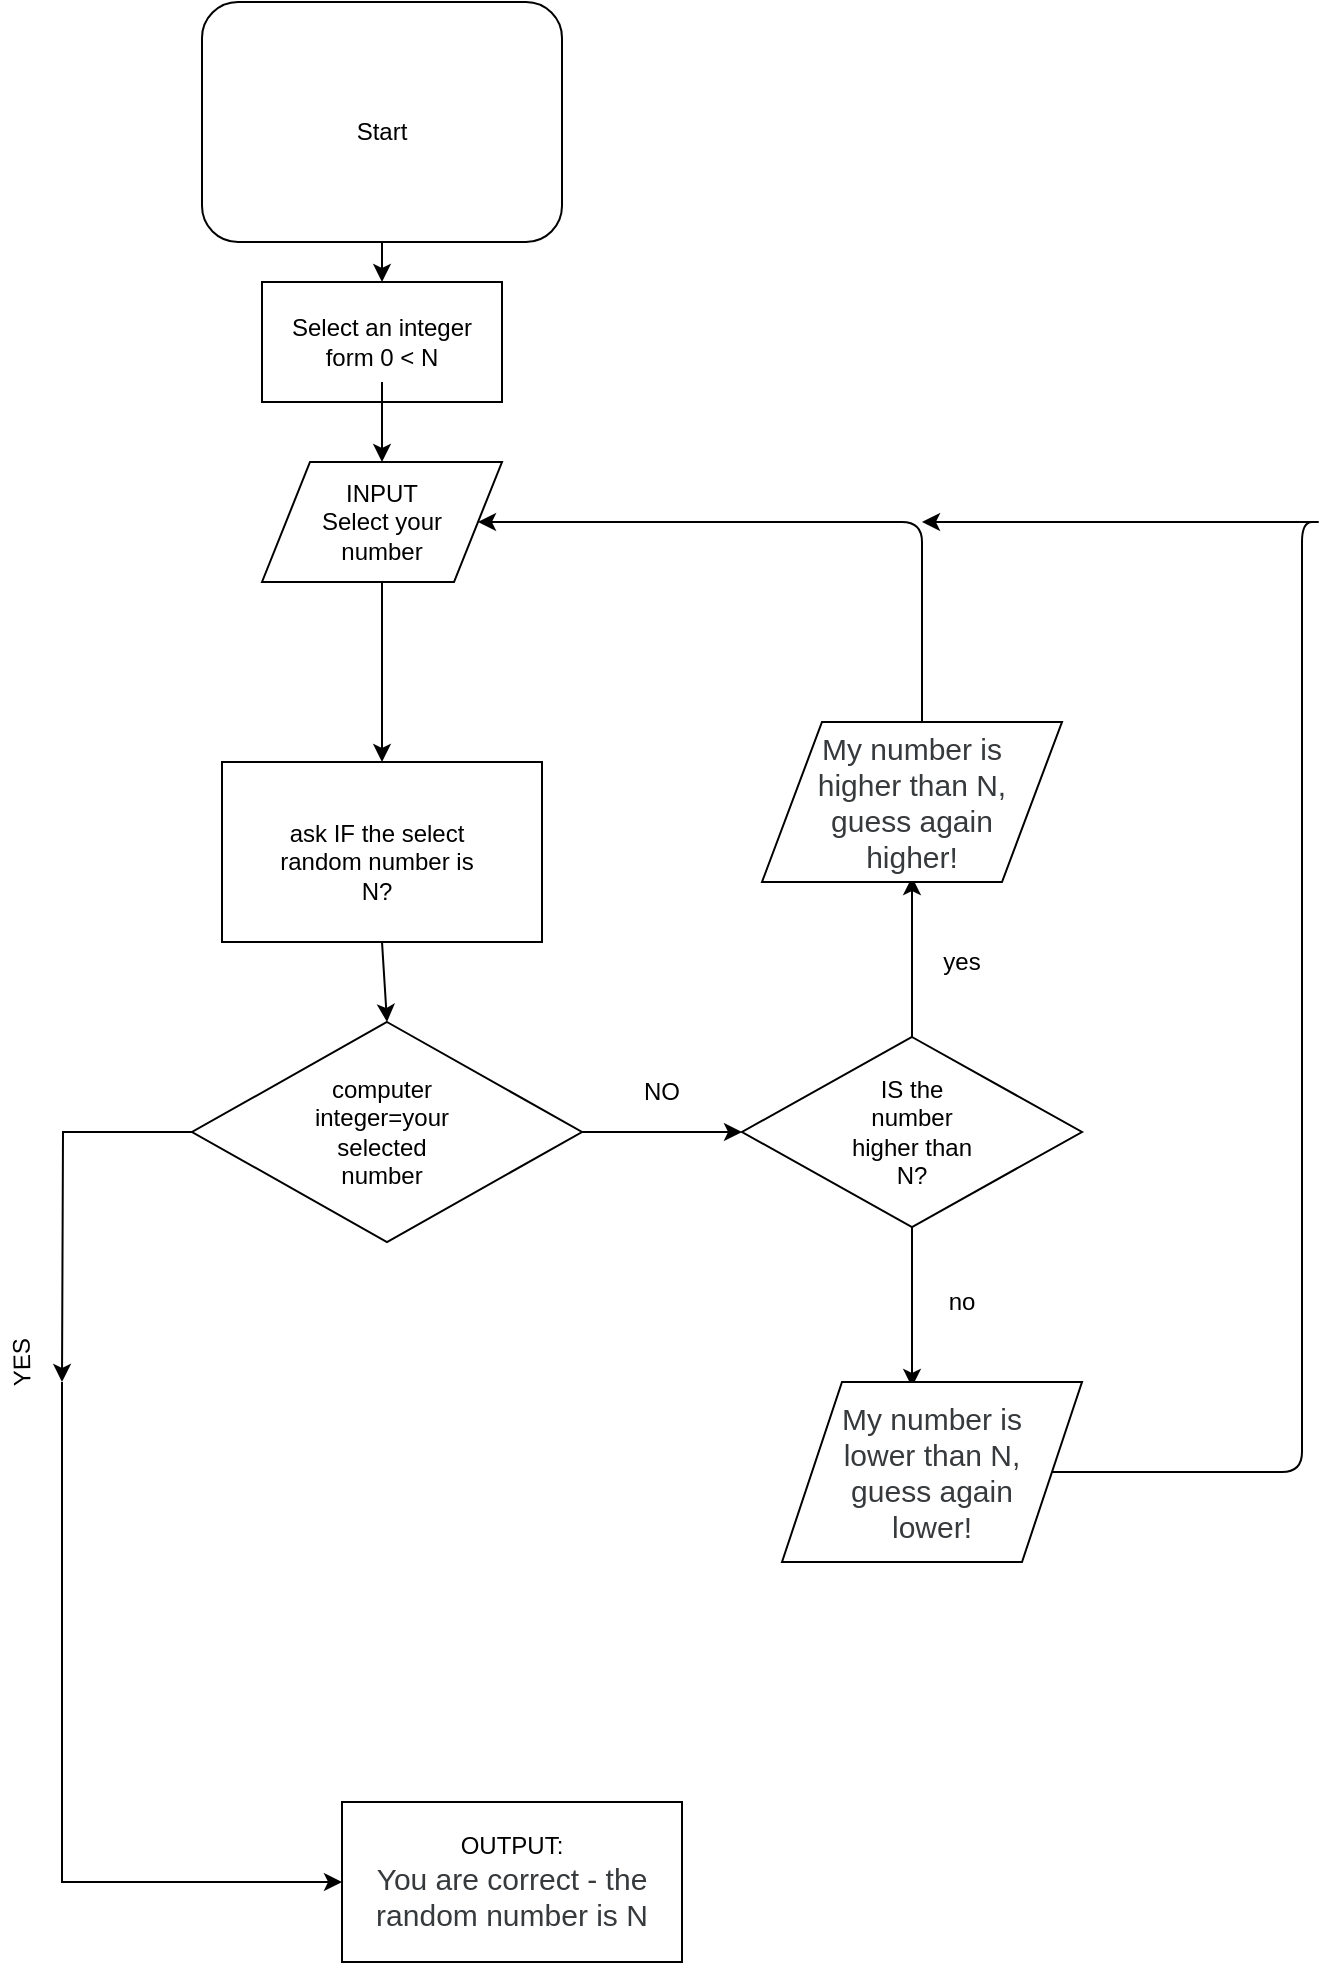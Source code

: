 <mxfile version="13.1.3" type="device" pages="2"><diagram id="eF5q8SU3QVTXkuTUaCaC" name="Page-1"><mxGraphModel dx="1837" dy="1023" grid="1" gridSize="10" guides="1" tooltips="1" connect="1" arrows="1" fold="1" page="1" pageScale="1" pageWidth="827" pageHeight="1169" math="0" shadow="0"><root><mxCell id="0"/><mxCell id="1" parent="0"/><mxCell id="7tZIAlN4nHVjMEDkyiZ4-1" value="" style="rounded=1;whiteSpace=wrap;html=1;" vertex="1" parent="1"><mxGeometry x="110" y="50" width="180" height="120" as="geometry"/></mxCell><mxCell id="7tZIAlN4nHVjMEDkyiZ4-2" value="Start" style="text;html=1;strokeColor=none;fillColor=none;align=center;verticalAlign=middle;whiteSpace=wrap;rounded=0;" vertex="1" parent="1"><mxGeometry x="130" y="80" width="140" height="70" as="geometry"/></mxCell><mxCell id="7tZIAlN4nHVjMEDkyiZ4-4" value="" style="rounded=0;whiteSpace=wrap;html=1;" vertex="1" parent="1"><mxGeometry x="120" y="430" width="160" height="90" as="geometry"/></mxCell><mxCell id="7tZIAlN4nHVjMEDkyiZ4-5" value="ask IF the select random number is N?" style="text;html=1;strokeColor=none;fillColor=none;align=center;verticalAlign=middle;whiteSpace=wrap;rounded=0;" vertex="1" parent="1"><mxGeometry x="140" y="450" width="115" height="60" as="geometry"/></mxCell><mxCell id="7tZIAlN4nHVjMEDkyiZ4-6" value="" style="endArrow=classic;html=1;exitX=0.5;exitY=1;exitDx=0;exitDy=0;entryX=0.5;entryY=0;entryDx=0;entryDy=0;" edge="1" parent="1" source="7tZIAlN4nHVjMEDkyiZ4-4" target="7tZIAlN4nHVjMEDkyiZ4-7"><mxGeometry width="50" height="50" relative="1" as="geometry"><mxPoint x="270" y="510" as="sourcePoint"/><mxPoint x="200" y="520" as="targetPoint"/></mxGeometry></mxCell><mxCell id="7tZIAlN4nHVjMEDkyiZ4-49" value="" style="edgeStyle=orthogonalEdgeStyle;rounded=0;orthogonalLoop=1;jettySize=auto;html=1;" edge="1" parent="1" source="7tZIAlN4nHVjMEDkyiZ4-7"><mxGeometry relative="1" as="geometry"><mxPoint x="380" y="615" as="targetPoint"/></mxGeometry></mxCell><mxCell id="7tZIAlN4nHVjMEDkyiZ4-7" value="" style="rhombus;whiteSpace=wrap;html=1;" vertex="1" parent="1"><mxGeometry x="105" y="560" width="195" height="110" as="geometry"/></mxCell><mxCell id="7tZIAlN4nHVjMEDkyiZ4-19" style="edgeStyle=orthogonalEdgeStyle;rounded=0;orthogonalLoop=1;jettySize=auto;html=1;exitX=0;exitY=0.5;exitDx=0;exitDy=0;" edge="1" parent="1" source="7tZIAlN4nHVjMEDkyiZ4-7"><mxGeometry relative="1" as="geometry"><mxPoint x="40" y="740" as="targetPoint"/></mxGeometry></mxCell><mxCell id="7tZIAlN4nHVjMEDkyiZ4-10" value="computer integer=your selected number" style="text;html=1;strokeColor=none;fillColor=none;align=center;verticalAlign=middle;whiteSpace=wrap;rounded=0;" vertex="1" parent="1"><mxGeometry x="155" y="585" width="90" height="60" as="geometry"/></mxCell><mxCell id="7tZIAlN4nHVjMEDkyiZ4-14" value="" style="endArrow=classic;html=1;exitX=0.5;exitY=1;exitDx=0;exitDy=0;" edge="1" parent="1" source="7tZIAlN4nHVjMEDkyiZ4-1"><mxGeometry width="50" height="50" relative="1" as="geometry"><mxPoint x="260" y="210" as="sourcePoint"/><mxPoint x="200" y="190" as="targetPoint"/></mxGeometry></mxCell><mxCell id="7tZIAlN4nHVjMEDkyiZ4-24" value="" style="edgeStyle=orthogonalEdgeStyle;rounded=0;orthogonalLoop=1;jettySize=auto;html=1;" edge="1" parent="1" target="7tZIAlN4nHVjMEDkyiZ4-25"><mxGeometry relative="1" as="geometry"><mxPoint x="40" y="740" as="sourcePoint"/><mxPoint x="240" y="1000" as="targetPoint"/><Array as="points"><mxPoint x="40" y="960"/><mxPoint x="40" y="960"/></Array></mxGeometry></mxCell><mxCell id="7tZIAlN4nHVjMEDkyiZ4-22" value="YES" style="text;html=1;strokeColor=none;fillColor=none;align=center;verticalAlign=middle;whiteSpace=wrap;rounded=0;rotation=-91;" vertex="1" parent="1"><mxGeometry y="720" width="40" height="20" as="geometry"/></mxCell><mxCell id="7tZIAlN4nHVjMEDkyiZ4-25" value="" style="rounded=0;whiteSpace=wrap;html=1;" vertex="1" parent="1"><mxGeometry x="180" y="950" width="170" height="80" as="geometry"/></mxCell><mxCell id="7tZIAlN4nHVjMEDkyiZ4-26" value="OUTPUT:&lt;br&gt;&lt;span style=&quot;color: rgb(55 , 58 , 60) ; font-family: , &amp;#34;blinkmacsystemfont&amp;#34; , &amp;#34;segoe ui&amp;#34; , &amp;#34;roboto&amp;#34; , &amp;#34;helvetica neue&amp;#34; , &amp;#34;arial&amp;#34; , sans-serif , &amp;#34;apple color emoji&amp;#34; , &amp;#34;segoe ui emoji&amp;#34; , &amp;#34;segoe ui symbol&amp;#34; ; font-size: 15px ; text-align: left ; background-color: rgb(255 , 255 , 255)&quot;&gt;You are correct - the random number is N&lt;/span&gt;" style="text;html=1;strokeColor=none;fillColor=none;align=center;verticalAlign=middle;whiteSpace=wrap;rounded=0;" vertex="1" parent="1"><mxGeometry x="180" y="960" width="170" height="60" as="geometry"/></mxCell><mxCell id="7tZIAlN4nHVjMEDkyiZ4-31" value="" style="rounded=0;whiteSpace=wrap;html=1;" vertex="1" parent="1"><mxGeometry x="140" y="190" width="120" height="60" as="geometry"/></mxCell><mxCell id="7tZIAlN4nHVjMEDkyiZ4-36" value="" style="edgeStyle=orthogonalEdgeStyle;rounded=0;orthogonalLoop=1;jettySize=auto;html=1;" edge="1" parent="1" source="7tZIAlN4nHVjMEDkyiZ4-34"><mxGeometry relative="1" as="geometry"><mxPoint x="200" y="280" as="targetPoint"/></mxGeometry></mxCell><mxCell id="7tZIAlN4nHVjMEDkyiZ4-34" value="Select an integer form 0 &amp;lt; N" style="text;html=1;strokeColor=none;fillColor=none;align=center;verticalAlign=middle;whiteSpace=wrap;rounded=0;" vertex="1" parent="1"><mxGeometry x="150" y="200" width="100" height="40" as="geometry"/></mxCell><mxCell id="7tZIAlN4nHVjMEDkyiZ4-37" value="" style="shape=parallelogram;perimeter=parallelogramPerimeter;whiteSpace=wrap;html=1;" vertex="1" parent="1"><mxGeometry x="140" y="280" width="120" height="60" as="geometry"/></mxCell><mxCell id="7tZIAlN4nHVjMEDkyiZ4-45" value="" style="edgeStyle=orthogonalEdgeStyle;rounded=0;orthogonalLoop=1;jettySize=auto;html=1;entryX=0.5;entryY=0;entryDx=0;entryDy=0;" edge="1" parent="1" source="7tZIAlN4nHVjMEDkyiZ4-43" target="7tZIAlN4nHVjMEDkyiZ4-4"><mxGeometry relative="1" as="geometry"><mxPoint x="200" y="420" as="targetPoint"/></mxGeometry></mxCell><mxCell id="7tZIAlN4nHVjMEDkyiZ4-43" value="INPUT&lt;br&gt;Select your number" style="text;html=1;strokeColor=none;fillColor=none;align=center;verticalAlign=middle;whiteSpace=wrap;rounded=0;" vertex="1" parent="1"><mxGeometry x="160" y="280" width="80" height="60" as="geometry"/></mxCell><mxCell id="7tZIAlN4nHVjMEDkyiZ4-52" value="NO" style="text;html=1;strokeColor=none;fillColor=none;align=center;verticalAlign=middle;whiteSpace=wrap;rounded=0;" vertex="1" parent="1"><mxGeometry x="320" y="585" width="40" height="20" as="geometry"/></mxCell><mxCell id="7tZIAlN4nHVjMEDkyiZ4-57" value="" style="edgeStyle=orthogonalEdgeStyle;rounded=0;orthogonalLoop=1;jettySize=auto;html=1;" edge="1" parent="1" source="7tZIAlN4nHVjMEDkyiZ4-54"><mxGeometry relative="1" as="geometry"><mxPoint x="465" y="487.5" as="targetPoint"/></mxGeometry></mxCell><mxCell id="7tZIAlN4nHVjMEDkyiZ4-59" value="" style="edgeStyle=orthogonalEdgeStyle;rounded=0;orthogonalLoop=1;jettySize=auto;html=1;" edge="1" parent="1" source="7tZIAlN4nHVjMEDkyiZ4-54"><mxGeometry relative="1" as="geometry"><mxPoint x="465" y="742.5" as="targetPoint"/></mxGeometry></mxCell><mxCell id="7tZIAlN4nHVjMEDkyiZ4-54" value="" style="rhombus;whiteSpace=wrap;html=1;rounded=0;" vertex="1" parent="1"><mxGeometry x="380" y="567.5" width="170" height="95" as="geometry"/></mxCell><mxCell id="7tZIAlN4nHVjMEDkyiZ4-55" value="IS the number higher than N?&lt;br&gt;" style="text;html=1;strokeColor=none;fillColor=none;align=center;verticalAlign=middle;whiteSpace=wrap;rounded=0;" vertex="1" parent="1"><mxGeometry x="430" y="590" width="70" height="50" as="geometry"/></mxCell><mxCell id="7tZIAlN4nHVjMEDkyiZ4-60" value="" style="shape=parallelogram;perimeter=parallelogramPerimeter;whiteSpace=wrap;html=1;rounded=0;" vertex="1" parent="1"><mxGeometry x="390" y="410" width="150" height="80" as="geometry"/></mxCell><mxCell id="7tZIAlN4nHVjMEDkyiZ4-61" value="" style="shape=parallelogram;perimeter=parallelogramPerimeter;whiteSpace=wrap;html=1;rounded=0;" vertex="1" parent="1"><mxGeometry x="400" y="740" width="150" height="90" as="geometry"/></mxCell><mxCell id="7tZIAlN4nHVjMEDkyiZ4-62" value="yes" style="text;html=1;strokeColor=none;fillColor=none;align=center;verticalAlign=middle;whiteSpace=wrap;rounded=0;" vertex="1" parent="1"><mxGeometry x="470" y="520" width="40" height="20" as="geometry"/></mxCell><mxCell id="7tZIAlN4nHVjMEDkyiZ4-63" value="no" style="text;html=1;strokeColor=none;fillColor=none;align=center;verticalAlign=middle;whiteSpace=wrap;rounded=0;" vertex="1" parent="1"><mxGeometry x="470" y="690" width="40" height="20" as="geometry"/></mxCell><mxCell id="7tZIAlN4nHVjMEDkyiZ4-64" value="&lt;span style=&quot;color: rgb(55 , 58 , 60) ; font-family: , &amp;#34;blinkmacsystemfont&amp;#34; , &amp;#34;segoe ui&amp;#34; , &amp;#34;roboto&amp;#34; , &amp;#34;helvetica neue&amp;#34; , &amp;#34;arial&amp;#34; , sans-serif , &amp;#34;apple color emoji&amp;#34; , &amp;#34;segoe ui emoji&amp;#34; , &amp;#34;segoe ui symbol&amp;#34; ; font-size: 15px ; text-align: left ; background-color: rgb(255 , 255 , 255)&quot;&gt;My number is higher than N, guess again higher!&lt;/span&gt;" style="text;html=1;strokeColor=none;fillColor=none;align=center;verticalAlign=middle;whiteSpace=wrap;rounded=0;" vertex="1" parent="1"><mxGeometry x="400" y="420" width="130" height="60" as="geometry"/></mxCell><mxCell id="7tZIAlN4nHVjMEDkyiZ4-65" value="&lt;span style=&quot;color: rgb(55 , 58 , 60) ; font-family: , &amp;#34;blinkmacsystemfont&amp;#34; , &amp;#34;segoe ui&amp;#34; , &amp;#34;roboto&amp;#34; , &amp;#34;helvetica neue&amp;#34; , &amp;#34;arial&amp;#34; , sans-serif , &amp;#34;apple color emoji&amp;#34; , &amp;#34;segoe ui emoji&amp;#34; , &amp;#34;segoe ui symbol&amp;#34; ; font-size: 15px ; text-align: left ; background-color: rgb(255 , 255 , 255)&quot;&gt;My number is lower than N, guess again lower!&lt;/span&gt;" style="text;html=1;strokeColor=none;fillColor=none;align=center;verticalAlign=middle;whiteSpace=wrap;rounded=0;" vertex="1" parent="1"><mxGeometry x="420" y="740" width="110" height="90" as="geometry"/></mxCell><mxCell id="7tZIAlN4nHVjMEDkyiZ4-66" value="" style="endArrow=classic;html=1;entryX=1;entryY=0.5;entryDx=0;entryDy=0;" edge="1" parent="1" target="7tZIAlN4nHVjMEDkyiZ4-37"><mxGeometry width="50" height="50" relative="1" as="geometry"><mxPoint x="470" y="410" as="sourcePoint"/><mxPoint x="470" y="300" as="targetPoint"/><Array as="points"><mxPoint x="470" y="310"/></Array></mxGeometry></mxCell><mxCell id="7tZIAlN4nHVjMEDkyiZ4-69" value="" style="endArrow=classic;html=1;exitX=1;exitY=0.5;exitDx=0;exitDy=0;" edge="1" parent="1" source="7tZIAlN4nHVjMEDkyiZ4-61"><mxGeometry width="50" height="50" relative="1" as="geometry"><mxPoint x="640" y="790" as="sourcePoint"/><mxPoint x="470" y="310" as="targetPoint"/><Array as="points"><mxPoint x="660" y="785"/><mxPoint x="660" y="310"/><mxPoint x="670" y="310"/></Array></mxGeometry></mxCell></root></mxGraphModel></diagram><diagram id="NOahyEnwEHbN_kgRoUPV" name="Page-2"><mxGraphModel dx="3031" dy="1228" grid="1" gridSize="10" guides="1" tooltips="1" connect="1" arrows="1" fold="1" page="1" pageScale="1" pageWidth="827" pageHeight="1169" math="0" shadow="0"><root><mxCell id="WN7bxh4XpyqhbpvDkqlR-0"/><mxCell id="WN7bxh4XpyqhbpvDkqlR-1" parent="WN7bxh4XpyqhbpvDkqlR-0"/><mxCell id="ejYCWJZXt2pegGt5WZyb-0" value="" style="rounded=1;whiteSpace=wrap;html=1;" vertex="1" parent="WN7bxh4XpyqhbpvDkqlR-1"><mxGeometry x="120" y="40" width="200" height="80" as="geometry"/></mxCell><mxCell id="ejYCWJZXt2pegGt5WZyb-3" value="" style="edgeStyle=orthogonalEdgeStyle;rounded=0;orthogonalLoop=1;jettySize=auto;html=1;" edge="1" parent="WN7bxh4XpyqhbpvDkqlR-1" source="ejYCWJZXt2pegGt5WZyb-1"><mxGeometry relative="1" as="geometry"><mxPoint x="220" y="250" as="targetPoint"/></mxGeometry></mxCell><mxCell id="ejYCWJZXt2pegGt5WZyb-1" value="Star the Game" style="text;html=1;strokeColor=none;fillColor=none;align=center;verticalAlign=middle;whiteSpace=wrap;rounded=0;" vertex="1" parent="WN7bxh4XpyqhbpvDkqlR-1"><mxGeometry x="130" y="50" width="180" height="60" as="geometry"/></mxCell><mxCell id="yn7OYV-IOm9IMktggAU6-0" value="" style="rounded=0;whiteSpace=wrap;html=1;" vertex="1" parent="WN7bxh4XpyqhbpvDkqlR-1"><mxGeometry x="140" y="250" width="160" height="130" as="geometry"/></mxCell><mxCell id="yn7OYV-IOm9IMktggAU6-3" value="" style="edgeStyle=orthogonalEdgeStyle;rounded=0;orthogonalLoop=1;jettySize=auto;html=1;" edge="1" parent="WN7bxh4XpyqhbpvDkqlR-1" source="yn7OYV-IOm9IMktggAU6-1"><mxGeometry relative="1" as="geometry"><mxPoint x="220" y="480" as="targetPoint"/></mxGeometry></mxCell><mxCell id="yn7OYV-IOm9IMktggAU6-1" value="Move around on the available&amp;nbsp; Map and hunt down Pacman&amp;nbsp;" style="text;html=1;strokeColor=none;fillColor=none;align=center;verticalAlign=middle;whiteSpace=wrap;rounded=0;" vertex="1" parent="WN7bxh4XpyqhbpvDkqlR-1"><mxGeometry x="140" y="250" width="160" height="130" as="geometry"/></mxCell><mxCell id="yn7OYV-IOm9IMktggAU6-9" value="" style="edgeStyle=orthogonalEdgeStyle;rounded=0;orthogonalLoop=1;jettySize=auto;html=1;" edge="1" parent="WN7bxh4XpyqhbpvDkqlR-1" source="yn7OYV-IOm9IMktggAU6-6"><mxGeometry relative="1" as="geometry"><mxPoint x="30" y="545" as="targetPoint"/></mxGeometry></mxCell><mxCell id="yn7OYV-IOm9IMktggAU6-11" value="" style="edgeStyle=orthogonalEdgeStyle;rounded=0;orthogonalLoop=1;jettySize=auto;html=1;" edge="1" parent="WN7bxh4XpyqhbpvDkqlR-1" source="yn7OYV-IOm9IMktggAU6-6"><mxGeometry relative="1" as="geometry"><mxPoint x="405" y="545" as="targetPoint"/></mxGeometry></mxCell><mxCell id="yn7OYV-IOm9IMktggAU6-6" value="" style="rhombus;whiteSpace=wrap;html=1;rounded=0;" vertex="1" parent="WN7bxh4XpyqhbpvDkqlR-1"><mxGeometry x="115" y="480" width="210" height="130" as="geometry"/></mxCell><mxCell id="yn7OYV-IOm9IMktggAU6-7" value="Have the Pacman eated bigger dott?&lt;br&gt;&amp;nbsp;" style="text;html=1;strokeColor=none;fillColor=none;align=center;verticalAlign=middle;whiteSpace=wrap;rounded=0;" vertex="1" parent="WN7bxh4XpyqhbpvDkqlR-1"><mxGeometry x="170" y="510" width="90" height="60" as="geometry"/></mxCell><mxCell id="yn7OYV-IOm9IMktggAU6-14" value="Yes" style="text;html=1;strokeColor=none;fillColor=none;align=center;verticalAlign=middle;whiteSpace=wrap;rounded=0;" vertex="1" parent="WN7bxh4XpyqhbpvDkqlR-1"><mxGeometry x="60" y="550" width="40" height="20" as="geometry"/></mxCell><mxCell id="yn7OYV-IOm9IMktggAU6-15" value="No" style="text;html=1;strokeColor=none;fillColor=none;align=center;verticalAlign=middle;whiteSpace=wrap;rounded=0;" vertex="1" parent="WN7bxh4XpyqhbpvDkqlR-1"><mxGeometry x="340" y="520" width="40" height="20" as="geometry"/></mxCell><mxCell id="yn7OYV-IOm9IMktggAU6-23" value="" style="edgeStyle=orthogonalEdgeStyle;rounded=0;orthogonalLoop=1;jettySize=auto;html=1;" edge="1" parent="WN7bxh4XpyqhbpvDkqlR-1" source="yn7OYV-IOm9IMktggAU6-16"><mxGeometry relative="1" as="geometry"><mxPoint x="485" y="672.5" as="targetPoint"/></mxGeometry></mxCell><mxCell id="yn7OYV-IOm9IMktggAU6-16" value="" style="rounded=0;whiteSpace=wrap;html=1;" vertex="1" parent="WN7bxh4XpyqhbpvDkqlR-1"><mxGeometry x="410" y="497.5" width="150" height="95" as="geometry"/></mxCell><mxCell id="yn7OYV-IOm9IMktggAU6-35" value="" style="edgeStyle=orthogonalEdgeStyle;rounded=0;orthogonalLoop=1;jettySize=auto;html=1;" edge="1" parent="WN7bxh4XpyqhbpvDkqlR-1" source="yn7OYV-IOm9IMktggAU6-17"><mxGeometry relative="1" as="geometry"><mxPoint x="-280" y="400" as="targetPoint"/><Array as="points"><mxPoint x="-55" y="420"/><mxPoint x="-55" y="420"/></Array></mxGeometry></mxCell><mxCell id="yn7OYV-IOm9IMktggAU6-17" value="" style="rounded=0;whiteSpace=wrap;html=1;" vertex="1" parent="WN7bxh4XpyqhbpvDkqlR-1"><mxGeometry x="-140" y="487.5" width="170" height="105" as="geometry"/></mxCell><mxCell id="yn7OYV-IOm9IMktggAU6-18" value="Avoid Pacman for 5 seconds&lt;br&gt;" style="text;html=1;strokeColor=none;fillColor=none;align=center;verticalAlign=middle;whiteSpace=wrap;rounded=0;" vertex="1" parent="WN7bxh4XpyqhbpvDkqlR-1"><mxGeometry x="-120" y="510" width="120" height="70" as="geometry"/></mxCell><mxCell id="yn7OYV-IOm9IMktggAU6-21" value="Continue hunting Pacman" style="text;html=1;strokeColor=none;fillColor=none;align=center;verticalAlign=middle;whiteSpace=wrap;rounded=0;" vertex="1" parent="WN7bxh4XpyqhbpvDkqlR-1"><mxGeometry x="430" y="520" width="110" height="50" as="geometry"/></mxCell><mxCell id="yn7OYV-IOm9IMktggAU6-27" value="" style="edgeStyle=orthogonalEdgeStyle;rounded=0;orthogonalLoop=1;jettySize=auto;html=1;" edge="1" parent="WN7bxh4XpyqhbpvDkqlR-1" source="yn7OYV-IOm9IMktggAU6-24"><mxGeometry relative="1" as="geometry"><mxPoint x="295" y="725" as="targetPoint"/></mxGeometry></mxCell><mxCell id="yn7OYV-IOm9IMktggAU6-29" value="" style="edgeStyle=orthogonalEdgeStyle;rounded=0;orthogonalLoop=1;jettySize=auto;html=1;entryX=1.05;entryY=0.454;entryDx=0;entryDy=0;entryPerimeter=0;" edge="1" parent="WN7bxh4XpyqhbpvDkqlR-1" source="yn7OYV-IOm9IMktggAU6-24" target="yn7OYV-IOm9IMktggAU6-1"><mxGeometry relative="1" as="geometry"><mxPoint x="675" y="725" as="targetPoint"/><Array as="points"><mxPoint x="640" y="725"/><mxPoint x="640" y="309"/></Array></mxGeometry></mxCell><mxCell id="yn7OYV-IOm9IMktggAU6-24" value="" style="rhombus;whiteSpace=wrap;html=1;rounded=0;" vertex="1" parent="WN7bxh4XpyqhbpvDkqlR-1"><mxGeometry x="375" y="670" width="220" height="110" as="geometry"/></mxCell><mxCell id="yn7OYV-IOm9IMktggAU6-25" value="Did you catched him?" style="text;html=1;strokeColor=none;fillColor=none;align=center;verticalAlign=middle;whiteSpace=wrap;rounded=0;" vertex="1" parent="WN7bxh4XpyqhbpvDkqlR-1"><mxGeometry x="440" y="700" width="90" height="40" as="geometry"/></mxCell><mxCell id="yn7OYV-IOm9IMktggAU6-30" value="Yes" style="text;html=1;strokeColor=none;fillColor=none;align=center;verticalAlign=middle;whiteSpace=wrap;rounded=0;" vertex="1" parent="WN7bxh4XpyqhbpvDkqlR-1"><mxGeometry x="325" y="700" width="40" height="20" as="geometry"/></mxCell><mxCell id="yn7OYV-IOm9IMktggAU6-31" value="No" style="text;html=1;strokeColor=none;fillColor=none;align=center;verticalAlign=middle;whiteSpace=wrap;rounded=0;" vertex="1" parent="WN7bxh4XpyqhbpvDkqlR-1"><mxGeometry x="595" y="700" width="40" height="20" as="geometry"/></mxCell><mxCell id="yn7OYV-IOm9IMktggAU6-54" value="" style="edgeStyle=orthogonalEdgeStyle;rounded=0;orthogonalLoop=1;jettySize=auto;html=1;" edge="1" parent="WN7bxh4XpyqhbpvDkqlR-1" source="yn7OYV-IOm9IMktggAU6-32" target="yn7OYV-IOm9IMktggAU6-55"><mxGeometry relative="1" as="geometry"><mxPoint x="-260" y="725" as="targetPoint"/></mxGeometry></mxCell><mxCell id="yn7OYV-IOm9IMktggAU6-32" value="" style="rounded=0;whiteSpace=wrap;html=1;glass=0;comic=0;shadow=0;" vertex="1" parent="WN7bxh4XpyqhbpvDkqlR-1"><mxGeometry x="120" y="675" width="170" height="100" as="geometry"/></mxCell><mxCell id="yn7OYV-IOm9IMktggAU6-33" value="You won the Game" style="text;html=1;strokeColor=none;fillColor=none;align=center;verticalAlign=middle;whiteSpace=wrap;rounded=0;" vertex="1" parent="WN7bxh4XpyqhbpvDkqlR-1"><mxGeometry x="160" y="702.5" width="100" height="47.5" as="geometry"/></mxCell><mxCell id="yn7OYV-IOm9IMktggAU6-39" value="" style="edgeStyle=orthogonalEdgeStyle;rounded=0;orthogonalLoop=1;jettySize=auto;html=1;entryX=0;entryY=0.5;entryDx=0;entryDy=0;" edge="1" parent="WN7bxh4XpyqhbpvDkqlR-1" source="yn7OYV-IOm9IMktggAU6-36" target="yn7OYV-IOm9IMktggAU6-1"><mxGeometry relative="1" as="geometry"><mxPoint x="-365" y="270" as="targetPoint"/><Array as="points"><mxPoint x="-365" y="315"/></Array></mxGeometry></mxCell><mxCell id="yn7OYV-IOm9IMktggAU6-42" value="" style="edgeStyle=orthogonalEdgeStyle;rounded=0;orthogonalLoop=1;jettySize=auto;html=1;" edge="1" parent="WN7bxh4XpyqhbpvDkqlR-1" source="yn7OYV-IOm9IMktggAU6-36"><mxGeometry relative="1" as="geometry"><mxPoint x="-365" y="530" as="targetPoint"/></mxGeometry></mxCell><mxCell id="yn7OYV-IOm9IMktggAU6-36" value="" style="rhombus;whiteSpace=wrap;html=1;rounded=0;" vertex="1" parent="WN7bxh4XpyqhbpvDkqlR-1"><mxGeometry x="-450" y="350" width="170" height="100" as="geometry"/></mxCell><mxCell id="yn7OYV-IOm9IMktggAU6-37" value="Did Pacman catched/eat you" style="text;html=1;strokeColor=none;fillColor=none;align=center;verticalAlign=middle;whiteSpace=wrap;rounded=0;" vertex="1" parent="WN7bxh4XpyqhbpvDkqlR-1"><mxGeometry x="-410" y="380" width="90" height="40" as="geometry"/></mxCell><mxCell id="yn7OYV-IOm9IMktggAU6-40" value="NO" style="text;html=1;strokeColor=none;fillColor=none;align=center;verticalAlign=middle;whiteSpace=wrap;rounded=0;" vertex="1" parent="WN7bxh4XpyqhbpvDkqlR-1"><mxGeometry x="-270" y="290" width="40" height="20" as="geometry"/></mxCell><mxCell id="yn7OYV-IOm9IMktggAU6-50" value="" style="edgeStyle=orthogonalEdgeStyle;rounded=0;orthogonalLoop=1;jettySize=auto;html=1;entryX=0;entryY=0.5;entryDx=0;entryDy=0;" edge="1" parent="WN7bxh4XpyqhbpvDkqlR-1" source="yn7OYV-IOm9IMktggAU6-43" target="yn7OYV-IOm9IMktggAU6-55"><mxGeometry relative="1" as="geometry"><mxPoint x="-365" y="697" as="targetPoint"/></mxGeometry></mxCell><mxCell id="yn7OYV-IOm9IMktggAU6-43" value="" style="rounded=0;whiteSpace=wrap;html=1;" vertex="1" parent="WN7bxh4XpyqhbpvDkqlR-1"><mxGeometry x="-450" y="530" width="170" height="87" as="geometry"/></mxCell><mxCell id="yn7OYV-IOm9IMktggAU6-44" value="YES" style="text;html=1;strokeColor=none;fillColor=none;align=center;verticalAlign=middle;whiteSpace=wrap;rounded=0;" vertex="1" parent="WN7bxh4XpyqhbpvDkqlR-1"><mxGeometry x="-360" y="478" width="40" height="20" as="geometry"/></mxCell><mxCell id="yn7OYV-IOm9IMktggAU6-45" value="YOU LOST THE GAME&lt;br&gt;" style="text;html=1;strokeColor=none;fillColor=none;align=center;verticalAlign=middle;whiteSpace=wrap;rounded=0;" vertex="1" parent="WN7bxh4XpyqhbpvDkqlR-1"><mxGeometry x="-440" y="550" width="140" height="50" as="geometry"/></mxCell><mxCell id="yn7OYV-IOm9IMktggAU6-58" value="" style="edgeStyle=orthogonalEdgeStyle;rounded=0;orthogonalLoop=1;jettySize=auto;html=1;" edge="1" parent="WN7bxh4XpyqhbpvDkqlR-1" source="yn7OYV-IOm9IMktggAU6-55"><mxGeometry relative="1" as="geometry"><mxPoint x="-517.5" y="925" as="targetPoint"/></mxGeometry></mxCell><mxCell id="yn7OYV-IOm9IMktggAU6-64" value="" style="edgeStyle=orthogonalEdgeStyle;rounded=0;orthogonalLoop=1;jettySize=auto;html=1;entryX=0;entryY=0.5;entryDx=0;entryDy=0;" edge="1" parent="WN7bxh4XpyqhbpvDkqlR-1" source="yn7OYV-IOm9IMktggAU6-55" target="ejYCWJZXt2pegGt5WZyb-0"><mxGeometry relative="1" as="geometry"><mxPoint x="-710" y="777.5" as="targetPoint"/><Array as="points"><mxPoint x="-680" y="778"/><mxPoint x="-680" y="80"/></Array></mxGeometry></mxCell><mxCell id="yn7OYV-IOm9IMktggAU6-55" value="" style="rhombus;whiteSpace=wrap;html=1;direction=south;" vertex="1" parent="WN7bxh4XpyqhbpvDkqlR-1"><mxGeometry x="-630" y="710" width="225" height="135" as="geometry"/></mxCell><mxCell id="yn7OYV-IOm9IMktggAU6-56" value="You want to play again?&lt;br&gt;" style="text;html=1;strokeColor=none;fillColor=none;align=center;verticalAlign=middle;whiteSpace=wrap;rounded=0;shadow=0;glass=0;comic=0;" vertex="1" parent="WN7bxh4XpyqhbpvDkqlR-1"><mxGeometry x="-560" y="750" width="90" height="50" as="geometry"/></mxCell><mxCell id="yn7OYV-IOm9IMktggAU6-59" value="" style="rounded=1;whiteSpace=wrap;html=1;shadow=0;glass=0;comic=0;" vertex="1" parent="WN7bxh4XpyqhbpvDkqlR-1"><mxGeometry x="-583.75" y="930" width="137.5" height="80" as="geometry"/></mxCell><mxCell id="yn7OYV-IOm9IMktggAU6-60" value="The End" style="text;html=1;strokeColor=none;fillColor=none;align=center;verticalAlign=middle;whiteSpace=wrap;rounded=0;shadow=0;glass=0;comic=0;" vertex="1" parent="WN7bxh4XpyqhbpvDkqlR-1"><mxGeometry x="-560" y="940" width="80" height="60" as="geometry"/></mxCell><mxCell id="yn7OYV-IOm9IMktggAU6-61" value="NO" style="text;html=1;strokeColor=none;fillColor=none;align=center;verticalAlign=middle;whiteSpace=wrap;rounded=0;shadow=0;glass=0;comic=0;" vertex="1" parent="WN7bxh4XpyqhbpvDkqlR-1"><mxGeometry x="-510" y="870" width="40" height="20" as="geometry"/></mxCell><mxCell id="yn7OYV-IOm9IMktggAU6-65" value="Yes" style="text;html=1;strokeColor=none;fillColor=none;align=center;verticalAlign=middle;whiteSpace=wrap;rounded=0;shadow=0;glass=0;comic=0;" vertex="1" parent="WN7bxh4XpyqhbpvDkqlR-1"><mxGeometry x="-740" y="683" width="40" height="20" as="geometry"/></mxCell></root></mxGraphModel></diagram></mxfile>